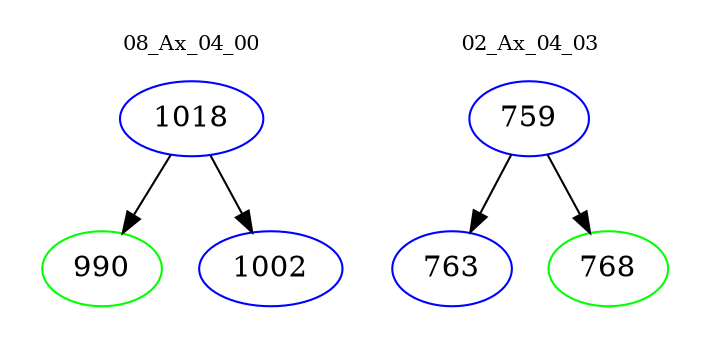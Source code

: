 digraph{
subgraph cluster_0 {
color = white
label = "08_Ax_04_00";
fontsize=10;
T0_1018 [label="1018", color="blue"]
T0_1018 -> T0_990 [color="black"]
T0_990 [label="990", color="green"]
T0_1018 -> T0_1002 [color="black"]
T0_1002 [label="1002", color="blue"]
}
subgraph cluster_1 {
color = white
label = "02_Ax_04_03";
fontsize=10;
T1_759 [label="759", color="blue"]
T1_759 -> T1_763 [color="black"]
T1_763 [label="763", color="blue"]
T1_759 -> T1_768 [color="black"]
T1_768 [label="768", color="green"]
}
}
